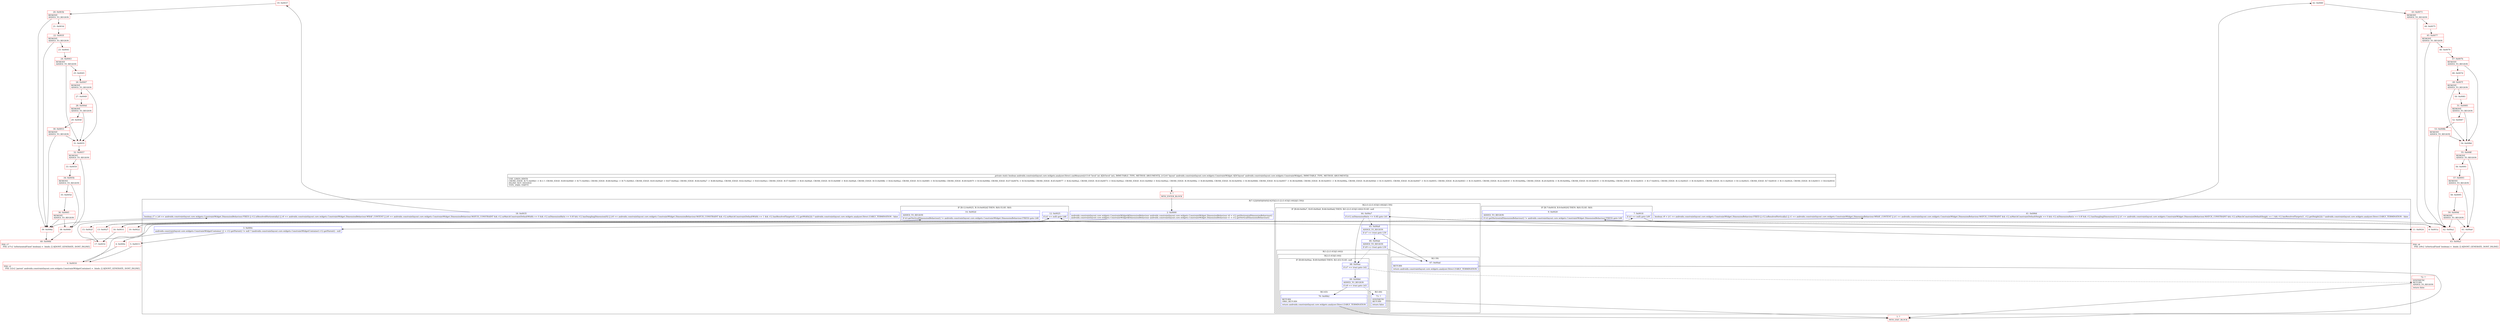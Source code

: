 digraph "CFG forandroidx.constraintlayout.core.widgets.analyzer.Direct.canMeasure(ILandroidx\/constraintlayout\/core\/widgets\/ConstraintWidget;)Z" {
subgraph cluster_Region_535005940 {
label = "R(7:1|2|(0)(0)|(0)(0)|14|35|(2:(1:(2:(1:63)|(1:64)))|(1:59)))";
node [shape=record,color=blue];
Node_2 [shape=record,label="{2\:\ 0x0000|androidx.constraintlayout.core.widgets.ConstraintWidget$DimensionBehaviour androidx.constraintlayout.core.widgets.ConstraintWidget.DimensionBehaviour r0 = r12.getHorizontalDimensionBehaviour()\landroidx.constraintlayout.core.widgets.ConstraintWidget$DimensionBehaviour androidx.constraintlayout.core.widgets.ConstraintWidget.DimensionBehaviour r1 = r12.getVerticalDimensionBehaviour()\l}"];
Node_3 [shape=record,label="{3\:\ 0x000c|androidx.constraintlayout.core.widgets.ConstraintWidgetContainer r2 = r12.getParent() != null ? (androidx.constraintlayout.core.widgets.ConstraintWidgetContainer) r12.getParent() : null\l}"];
subgraph cluster_IfRegion_1187318992 {
label = "IF [B:7:0x0018, B:9:0x0020] THEN: R(0) ELSE: R(0)";
node [shape=record,color=blue];
Node_7 [shape=record,label="{7\:\ 0x0018|if (r2 == null) goto L69\l}"];
Node_9 [shape=record,label="{9\:\ 0x0020|ADDED_TO_REGION\l|if (r2.getHorizontalDimensionBehaviour() != androidx.constraintlayout.core.widgets.ConstraintWidget.DimensionBehaviour.FIXED) goto L69\l}"];
subgraph cluster_Region_1624198926 {
label = "R(0)";
node [shape=record,color=blue];
}
subgraph cluster_Region_847875806 {
label = "R(0)";
node [shape=record,color=blue];
}
}
subgraph cluster_IfRegion_518361440 {
label = "IF [B:12:0x0025, B:14:0x002d] THEN: R(0) ELSE: R(0)";
node [shape=record,color=blue];
Node_12 [shape=record,label="{12\:\ 0x0025|if (r2 == null) goto L68\l}"];
Node_14 [shape=record,label="{14\:\ 0x002d|ADDED_TO_REGION\l|if (r2.getVerticalDimensionBehaviour() != androidx.constraintlayout.core.widgets.ConstraintWidget.DimensionBehaviour.FIXED) goto L68\l}"];
subgraph cluster_Region_1989971159 {
label = "R(0)";
node [shape=record,color=blue];
}
subgraph cluster_Region_554991699 {
label = "R(0)";
node [shape=record,color=blue];
}
}
Node_18 [shape=record,label="{18\:\ 0x0035|boolean r7 = (r0 == androidx.constraintlayout.core.widgets.ConstraintWidget.DimensionBehaviour.FIXED \|\| r12.isResolvedHorizontally() \|\| r0 == androidx.constraintlayout.core.widgets.ConstraintWidget.DimensionBehaviour.WRAP_CONTENT \|\| (r0 == androidx.constraintlayout.core.widgets.ConstraintWidget.DimensionBehaviour.MATCH_CONSTRAINT && r12.mMatchConstraintDefaultWidth == 0 && r12.mDimensionRatio == 0.0f && r12.hasDanglingDimension(0)) \|\| (r0 == androidx.constraintlayout.core.widgets.ConstraintWidget.DimensionBehaviour.MATCH_CONSTRAINT && r12.mMatchConstraintDefaultWidth == 1 && r12.hasResolvedTargets(0, r12.getWidth()))) ? androidx.constraintlayout.core.widgets.analyzer.Direct.EARLY_TERMINATION : false\l}"];
Node_41 [shape=record,label="{41\:\ 0x006d|boolean r9 = (r1 == androidx.constraintlayout.core.widgets.ConstraintWidget.DimensionBehaviour.FIXED \|\| r12.isResolvedVertically() \|\| r1 == androidx.constraintlayout.core.widgets.ConstraintWidget.DimensionBehaviour.WRAP_CONTENT \|\| (r1 == androidx.constraintlayout.core.widgets.ConstraintWidget.DimensionBehaviour.MATCH_CONSTRAINT && r12.mMatchConstraintDefaultHeight == 0 && r12.mDimensionRatio == 0.0f && r12.hasDanglingDimension(1)) \|\| (r1 == androidx.constraintlayout.core.widgets.ConstraintWidget.DimensionBehaviour.MATCH_CONSTRAINT && r12.mMatchConstraintDefaultHeight == 1 && r12.hasResolvedTargets(1, r12.getHeight()))) ? androidx.constraintlayout.core.widgets.analyzer.Direct.EARLY_TERMINATION : false\l}"];
subgraph cluster_Region_993598528 {
label = "R(2:(1:(2:(1:63)|(1:64)))|(1:59))";
node [shape=record,color=blue];
subgraph cluster_IfRegion_845297898 {
label = "IF [B:64:0x00a7, B:65:0x00a9, B:66:0x00ab] THEN: R(1:(2:(1:63)|(1:64))) ELSE: null";
node [shape=record,color=blue];
Node_64 [shape=record,label="{64\:\ 0x00a7|if (r12.mDimensionRatio \<= 0.0f) goto L61\l}"];
Node_65 [shape=record,label="{65\:\ 0x00a9|ADDED_TO_REGION\l|if (r7 == true) goto L59\l}"];
Node_66 [shape=record,label="{66\:\ 0x00ab|ADDED_TO_REGION\l|if (r9 == true) goto L59\l}"];
subgraph cluster_Region_1161337479 {
label = "R(1:(2:(1:63)|(1:64)))";
node [shape=record,color=blue];
subgraph cluster_Region_1473268931 {
label = "R(2:(1:63)|(1:64))";
node [shape=record,color=blue];
subgraph cluster_IfRegion_827699320 {
label = "IF [B:68:0x00ae, B:69:0x00b0] THEN: R(1:63) ELSE: null";
node [shape=record,color=blue];
Node_68 [shape=record,label="{68\:\ 0x00ae|if (r7 == true) goto L62\l}"];
Node_69 [shape=record,label="{69\:\ 0x00b0|ADDED_TO_REGION\l|if (r9 == true) goto L63\l}"];
subgraph cluster_Region_1388533874 {
label = "R(1:63)";
node [shape=record,color=blue];
Node_70 [shape=record,label="{70\:\ 0x00b2|RETURN\lORIG_RETURN\l|return androidx.constraintlayout.core.widgets.analyzer.Direct.EARLY_TERMINATION\l}"];
}
}
subgraph cluster_Region_569083254 {
label = "R(1:64)";
node [shape=record,color=blue];
Node_73 [shape=record,label="{73\:\ ?|SYNTHETIC\lRETURN\l|return false\l}"];
}
}
}
}
subgraph cluster_Region_537317230 {
label = "R(1:59)";
node [shape=record,color=blue];
Node_67 [shape=record,label="{67\:\ 0x00ad|RETURN\l|return androidx.constraintlayout.core.widgets.analyzer.Direct.EARLY_TERMINATION\l}"];
}
}
}
Node_0 [shape=record,color=red,label="{0\:\ ?|MTH_ENTER_BLOCK\l}"];
Node_4 [shape=record,color=red,label="{4\:\ 0x000e}"];
Node_6 [shape=record,color=red,label="{6\:\ 0x0016|PHI: r2 \l  PHI: (r2v2 'parent' androidx.constraintlayout.core.widgets.ConstraintWidgetContainer) =  binds: [] A[DONT_GENERATE, DONT_INLINE]\l}"];
Node_8 [shape=record,color=red,label="{8\:\ 0x001a}"];
Node_10 [shape=record,color=red,label="{10\:\ 0x0022}"];
Node_13 [shape=record,color=red,label="{13\:\ 0x0027}"];
Node_15 [shape=record,color=red,label="{15\:\ 0x002f}"];
Node_17 [shape=record,color=red,label="{17\:\ 0x0032}"];
Node_19 [shape=record,color=red,label="{19\:\ 0x0037}"];
Node_20 [shape=record,color=red,label="{20\:\ 0x003b|REMOVE\lADDED_TO_REGION\l}"];
Node_21 [shape=record,color=red,label="{21\:\ 0x003d}"];
Node_22 [shape=record,color=red,label="{22\:\ 0x003f|REMOVE\lADDED_TO_REGION\l}"];
Node_23 [shape=record,color=red,label="{23\:\ 0x0041}"];
Node_24 [shape=record,color=red,label="{24\:\ 0x0043|REMOVE\lADDED_TO_REGION\l}"];
Node_25 [shape=record,color=red,label="{25\:\ 0x0045}"];
Node_26 [shape=record,color=red,label="{26\:\ 0x0047|REMOVE\lADDED_TO_REGION\l}"];
Node_27 [shape=record,color=red,label="{27\:\ 0x0049}"];
Node_28 [shape=record,color=red,label="{28\:\ 0x004d|REMOVE\lADDED_TO_REGION\l}"];
Node_29 [shape=record,color=red,label="{29\:\ 0x004f}"];
Node_30 [shape=record,color=red,label="{30\:\ 0x0053|REMOVE\lADDED_TO_REGION\l}"];
Node_31 [shape=record,color=red,label="{31\:\ 0x0055}"];
Node_32 [shape=record,color=red,label="{32\:\ 0x0057|REMOVE\lADDED_TO_REGION\l}"];
Node_33 [shape=record,color=red,label="{33\:\ 0x0059}"];
Node_34 [shape=record,color=red,label="{34\:\ 0x005b|REMOVE\lADDED_TO_REGION\l}"];
Node_35 [shape=record,color=red,label="{35\:\ 0x005d}"];
Node_36 [shape=record,color=red,label="{36\:\ 0x0065|REMOVE\lADDED_TO_REGION\l}"];
Node_38 [shape=record,color=red,label="{38\:\ 0x0068}"];
Node_40 [shape=record,color=red,label="{40\:\ 0x006b|PHI: r7 \l  PHI: (r7v2 'isHorizontalFixed' boolean) =  binds: [] A[DONT_GENERATE, DONT_INLINE]\l}"];
Node_42 [shape=record,color=red,label="{42\:\ 0x006f}"];
Node_43 [shape=record,color=red,label="{43\:\ 0x0073|REMOVE\lADDED_TO_REGION\l}"];
Node_44 [shape=record,color=red,label="{44\:\ 0x0075}"];
Node_45 [shape=record,color=red,label="{45\:\ 0x0077|REMOVE\lADDED_TO_REGION\l}"];
Node_46 [shape=record,color=red,label="{46\:\ 0x0079}"];
Node_47 [shape=record,color=red,label="{47\:\ 0x007b|REMOVE\lADDED_TO_REGION\l}"];
Node_48 [shape=record,color=red,label="{48\:\ 0x007d}"];
Node_49 [shape=record,color=red,label="{49\:\ 0x007f|REMOVE\lADDED_TO_REGION\l}"];
Node_50 [shape=record,color=red,label="{50\:\ 0x0081}"];
Node_51 [shape=record,color=red,label="{51\:\ 0x0085|REMOVE\lADDED_TO_REGION\l}"];
Node_52 [shape=record,color=red,label="{52\:\ 0x0087}"];
Node_53 [shape=record,color=red,label="{53\:\ 0x008b|REMOVE\lADDED_TO_REGION\l}"];
Node_54 [shape=record,color=red,label="{54\:\ 0x008d}"];
Node_55 [shape=record,color=red,label="{55\:\ 0x008f|REMOVE\lADDED_TO_REGION\l}"];
Node_56 [shape=record,color=red,label="{56\:\ 0x0091}"];
Node_57 [shape=record,color=red,label="{57\:\ 0x0093|REMOVE\lADDED_TO_REGION\l}"];
Node_58 [shape=record,color=red,label="{58\:\ 0x0095}"];
Node_59 [shape=record,color=red,label="{59\:\ 0x009d|REMOVE\lADDED_TO_REGION\l}"];
Node_61 [shape=record,color=red,label="{61\:\ 0x00a0}"];
Node_63 [shape=record,color=red,label="{63\:\ 0x00a3|PHI: r9 \l  PHI: (r9v2 'isVerticalFixed' boolean) =  binds: [] A[DONT_GENERATE, DONT_INLINE]\l}"];
Node_1 [shape=record,color=red,label="{1\:\ ?|MTH_EXIT_BLOCK\l}"];
Node_72 [shape=record,color=red,label="{72\:\ ?|SYNTHETIC\lRETURN\lADDED_TO_REGION\l|return false\l}"];
Node_62 [shape=record,color=red,label="{62\:\ 0x00a2}"];
Node_39 [shape=record,color=red,label="{39\:\ 0x006a}"];
Node_16 [shape=record,color=red,label="{16\:\ 0x0031}"];
Node_11 [shape=record,color=red,label="{11\:\ 0x0024}"];
Node_5 [shape=record,color=red,label="{5\:\ 0x0015}"];
MethodNode[shape=record,label="{private static boolean androidx.constraintlayout.core.widgets.analyzer.Direct.canMeasure((r11v0 'level' int A[D('level' int), IMMUTABLE_TYPE, METHOD_ARGUMENT]), (r12v0 'layout' androidx.constraintlayout.core.widgets.ConstraintWidget A[D('layout' androidx.constraintlayout.core.widgets.ConstraintWidget), IMMUTABLE_TYPE, METHOD_ARGUMENT]))  | USE_LINES_HINTS\lCROSS_EDGE: B:71:0x00b3 \-\> B:1:?, CROSS_EDGE: B:69:0x00b0 \-\> B:71:0x00b3, CROSS_EDGE: B:68:0x00ae \-\> B:71:0x00b3, CROSS_EDGE: B:65:0x00a9 \-\> B:67:0x00ad, CROSS_EDGE: B:64:0x00a7 \-\> B:68:0x00ae, CROSS_EDGE: B:62:0x00a2 \-\> B:63:0x00a3, CROSS_EDGE: B:57:0x0093 \-\> B:61:0x00a0, CROSS_EDGE: B:55:0x008f \-\> B:61:0x00a0, CROSS_EDGE: B:53:0x008b \-\> B:62:0x00a2, CROSS_EDGE: B:51:0x0085 \-\> B:54:0x008d, CROSS_EDGE: B:49:0x007f \-\> B:54:0x008d, CROSS_EDGE: B:47:0x007b \-\> B:54:0x008d, CROSS_EDGE: B:45:0x0077 \-\> B:62:0x00a2, CROSS_EDGE: B:43:0x0073 \-\> B:62:0x00a2, CROSS_EDGE: B:41:0x006d \-\> B:62:0x00a2, CROSS_EDGE: B:39:0x006a \-\> B:40:0x006b, CROSS_EDGE: B:34:0x005b \-\> B:38:0x0068, CROSS_EDGE: B:32:0x0057 \-\> B:38:0x0068, CROSS_EDGE: B:30:0x0053 \-\> B:39:0x006a, CROSS_EDGE: B:28:0x004d \-\> B:31:0x0055, CROSS_EDGE: B:26:0x0047 \-\> B:31:0x0055, CROSS_EDGE: B:24:0x0043 \-\> B:31:0x0055, CROSS_EDGE: B:22:0x003f \-\> B:39:0x006a, CROSS_EDGE: B:20:0x003b \-\> B:39:0x006a, CROSS_EDGE: B:18:0x0035 \-\> B:39:0x006a, CROSS_EDGE: B:16:0x0031 \-\> B:17:0x0032, CROSS_EDGE: B:12:0x0025 \-\> B:16:0x0031, CROSS_EDGE: B:11:0x0024 \-\> B:12:0x0025, CROSS_EDGE: B:7:0x0018 \-\> B:11:0x0024, CROSS_EDGE: B:5:0x0015 \-\> B:6:0x0016\lINLINE_NOT_NEEDED\lTYPE_VARS: EMPTY\l}"];
MethodNode -> Node_0;Node_2 -> Node_3;
Node_3 -> Node_4;
Node_3 -> Node_5;
Node_7 -> Node_8[style=dashed];
Node_7 -> Node_11;
Node_9 -> Node_10[style=dashed];
Node_9 -> Node_11;
Node_12 -> Node_13[style=dashed];
Node_12 -> Node_16;
Node_14 -> Node_15[style=dashed];
Node_14 -> Node_16;
Node_18 -> Node_19;
Node_18 -> Node_39;
Node_41 -> Node_42;
Node_41 -> Node_62;
Node_64 -> Node_65[style=dashed];
Node_64 -> Node_68;
Node_65 -> Node_66[style=dashed];
Node_65 -> Node_67;
Node_66 -> Node_67;
Node_66 -> Node_68[style=dashed];
Node_68 -> Node_69;
Node_68 -> Node_72[style=dashed];
Node_69 -> Node_70;
Node_69 -> Node_73[style=dashed];
Node_70 -> Node_1;
Node_73 -> Node_1;
Node_67 -> Node_1;
Node_0 -> Node_2;
Node_4 -> Node_6;
Node_6 -> Node_7;
Node_8 -> Node_9;
Node_10 -> Node_12;
Node_13 -> Node_14;
Node_15 -> Node_17;
Node_17 -> Node_18;
Node_19 -> Node_20;
Node_20 -> Node_21;
Node_20 -> Node_39;
Node_21 -> Node_22;
Node_22 -> Node_23;
Node_22 -> Node_39;
Node_23 -> Node_24;
Node_24 -> Node_25;
Node_24 -> Node_31;
Node_25 -> Node_26;
Node_26 -> Node_27;
Node_26 -> Node_31;
Node_27 -> Node_28;
Node_28 -> Node_29;
Node_28 -> Node_31;
Node_29 -> Node_30;
Node_30 -> Node_31;
Node_30 -> Node_39;
Node_31 -> Node_32;
Node_32 -> Node_33;
Node_32 -> Node_38;
Node_33 -> Node_34;
Node_34 -> Node_35;
Node_34 -> Node_38;
Node_35 -> Node_36;
Node_36 -> Node_38;
Node_36 -> Node_39;
Node_38 -> Node_40;
Node_40 -> Node_41;
Node_42 -> Node_43;
Node_43 -> Node_44;
Node_43 -> Node_62;
Node_44 -> Node_45;
Node_45 -> Node_46;
Node_45 -> Node_62;
Node_46 -> Node_47;
Node_47 -> Node_48;
Node_47 -> Node_54;
Node_48 -> Node_49;
Node_49 -> Node_50;
Node_49 -> Node_54;
Node_50 -> Node_51;
Node_51 -> Node_52;
Node_51 -> Node_54;
Node_52 -> Node_53;
Node_53 -> Node_54;
Node_53 -> Node_62;
Node_54 -> Node_55;
Node_55 -> Node_56;
Node_55 -> Node_61;
Node_56 -> Node_57;
Node_57 -> Node_58;
Node_57 -> Node_61;
Node_58 -> Node_59;
Node_59 -> Node_61;
Node_59 -> Node_62;
Node_61 -> Node_63;
Node_63 -> Node_64;
Node_72 -> Node_1;
Node_62 -> Node_63;
Node_39 -> Node_40;
Node_16 -> Node_17;
Node_11 -> Node_12;
Node_5 -> Node_6;
}

